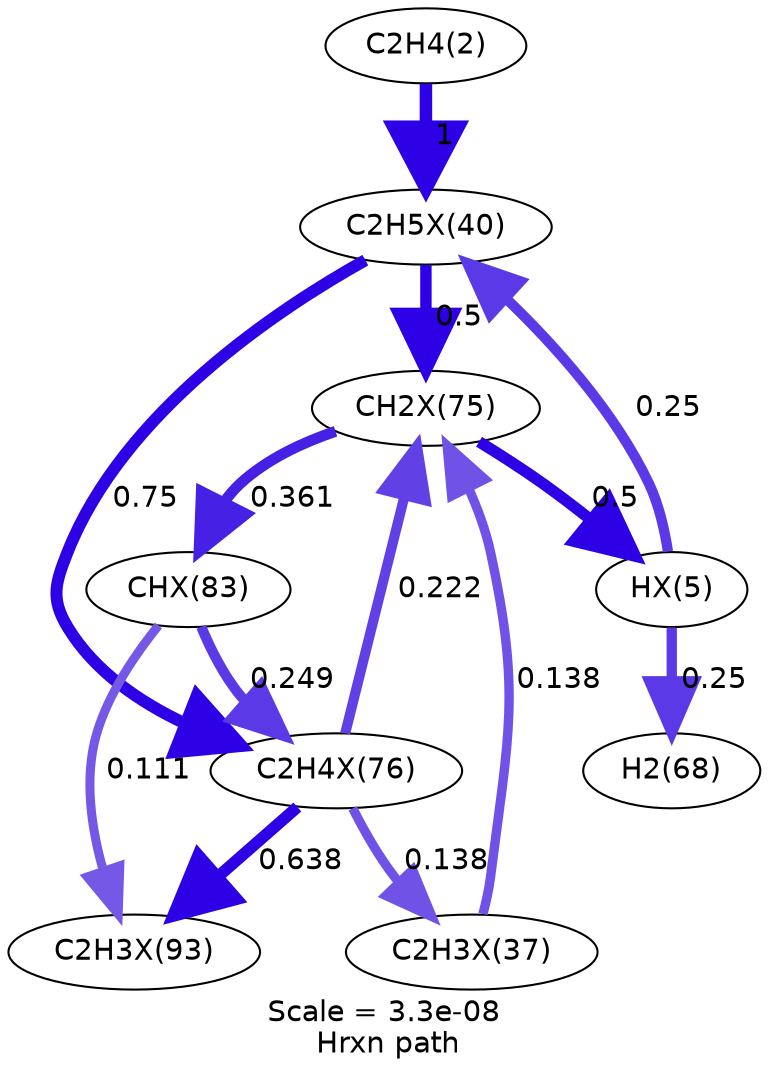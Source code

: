 digraph reaction_paths {
center=1;
s5 -> s13[fontname="Helvetica", style="setlinewidth(6)", arrowsize=3, color="0.7, 1.5, 0.9"
, label=" 1"];
s10 -> s13[fontname="Helvetica", style="setlinewidth(4.95)", arrowsize=2.48, color="0.7, 0.75, 0.9"
, label=" 0.25"];
s10 -> s8[fontname="Helvetica", style="setlinewidth(4.95)", arrowsize=2.48, color="0.7, 0.75, 0.9"
, label=" 0.25"];
s17 -> s10[fontname="Helvetica", style="setlinewidth(5.48)", arrowsize=2.74, color="0.7, 1, 0.9"
, label=" 0.5"];
s11 -> s17[fontname="Helvetica", style="setlinewidth(4.51)", arrowsize=2.25, color="0.7, 0.638, 0.9"
, label=" 0.138"];
s18 -> s11[fontname="Helvetica", style="setlinewidth(4.51)", arrowsize=2.25, color="0.7, 0.638, 0.9"
, label=" 0.138"];
s13 -> s17[fontname="Helvetica", style="setlinewidth(5.48)", arrowsize=2.74, color="0.7, 1, 0.9"
, label=" 0.5"];
s13 -> s18[fontname="Helvetica", style="setlinewidth(5.78)", arrowsize=2.89, color="0.7, 1.25, 0.9"
, label=" 0.75"];
s17 -> s22[fontname="Helvetica", style="setlinewidth(5.23)", arrowsize=2.62, color="0.7, 0.861, 0.9"
, label=" 0.361"];
s18 -> s17[fontname="Helvetica", style="setlinewidth(4.86)", arrowsize=2.43, color="0.7, 0.722, 0.9"
, label=" 0.222"];
s22 -> s18[fontname="Helvetica", style="setlinewidth(4.95)", arrowsize=2.48, color="0.7, 0.749, 0.9"
, label=" 0.249"];
s22 -> s29[fontname="Helvetica", style="setlinewidth(4.34)", arrowsize=2.17, color="0.7, 0.611, 0.9"
, label=" 0.111"];
s18 -> s29[fontname="Helvetica", style="setlinewidth(5.66)", arrowsize=2.83, color="0.7, 1.14, 0.9"
, label=" 0.638"];
s5 [ fontname="Helvetica", label="C2H4(2)"];
s8 [ fontname="Helvetica", label="H2(68)"];
s10 [ fontname="Helvetica", label="HX(5)"];
s11 [ fontname="Helvetica", label="C2H3X(37)"];
s13 [ fontname="Helvetica", label="C2H5X(40)"];
s17 [ fontname="Helvetica", label="CH2X(75)"];
s18 [ fontname="Helvetica", label="C2H4X(76)"];
s22 [ fontname="Helvetica", label="CHX(83)"];
s29 [ fontname="Helvetica", label="C2H3X(93)"];
 label = "Scale = 3.3e-08\l Hrxn path";
 fontname = "Helvetica";
}
